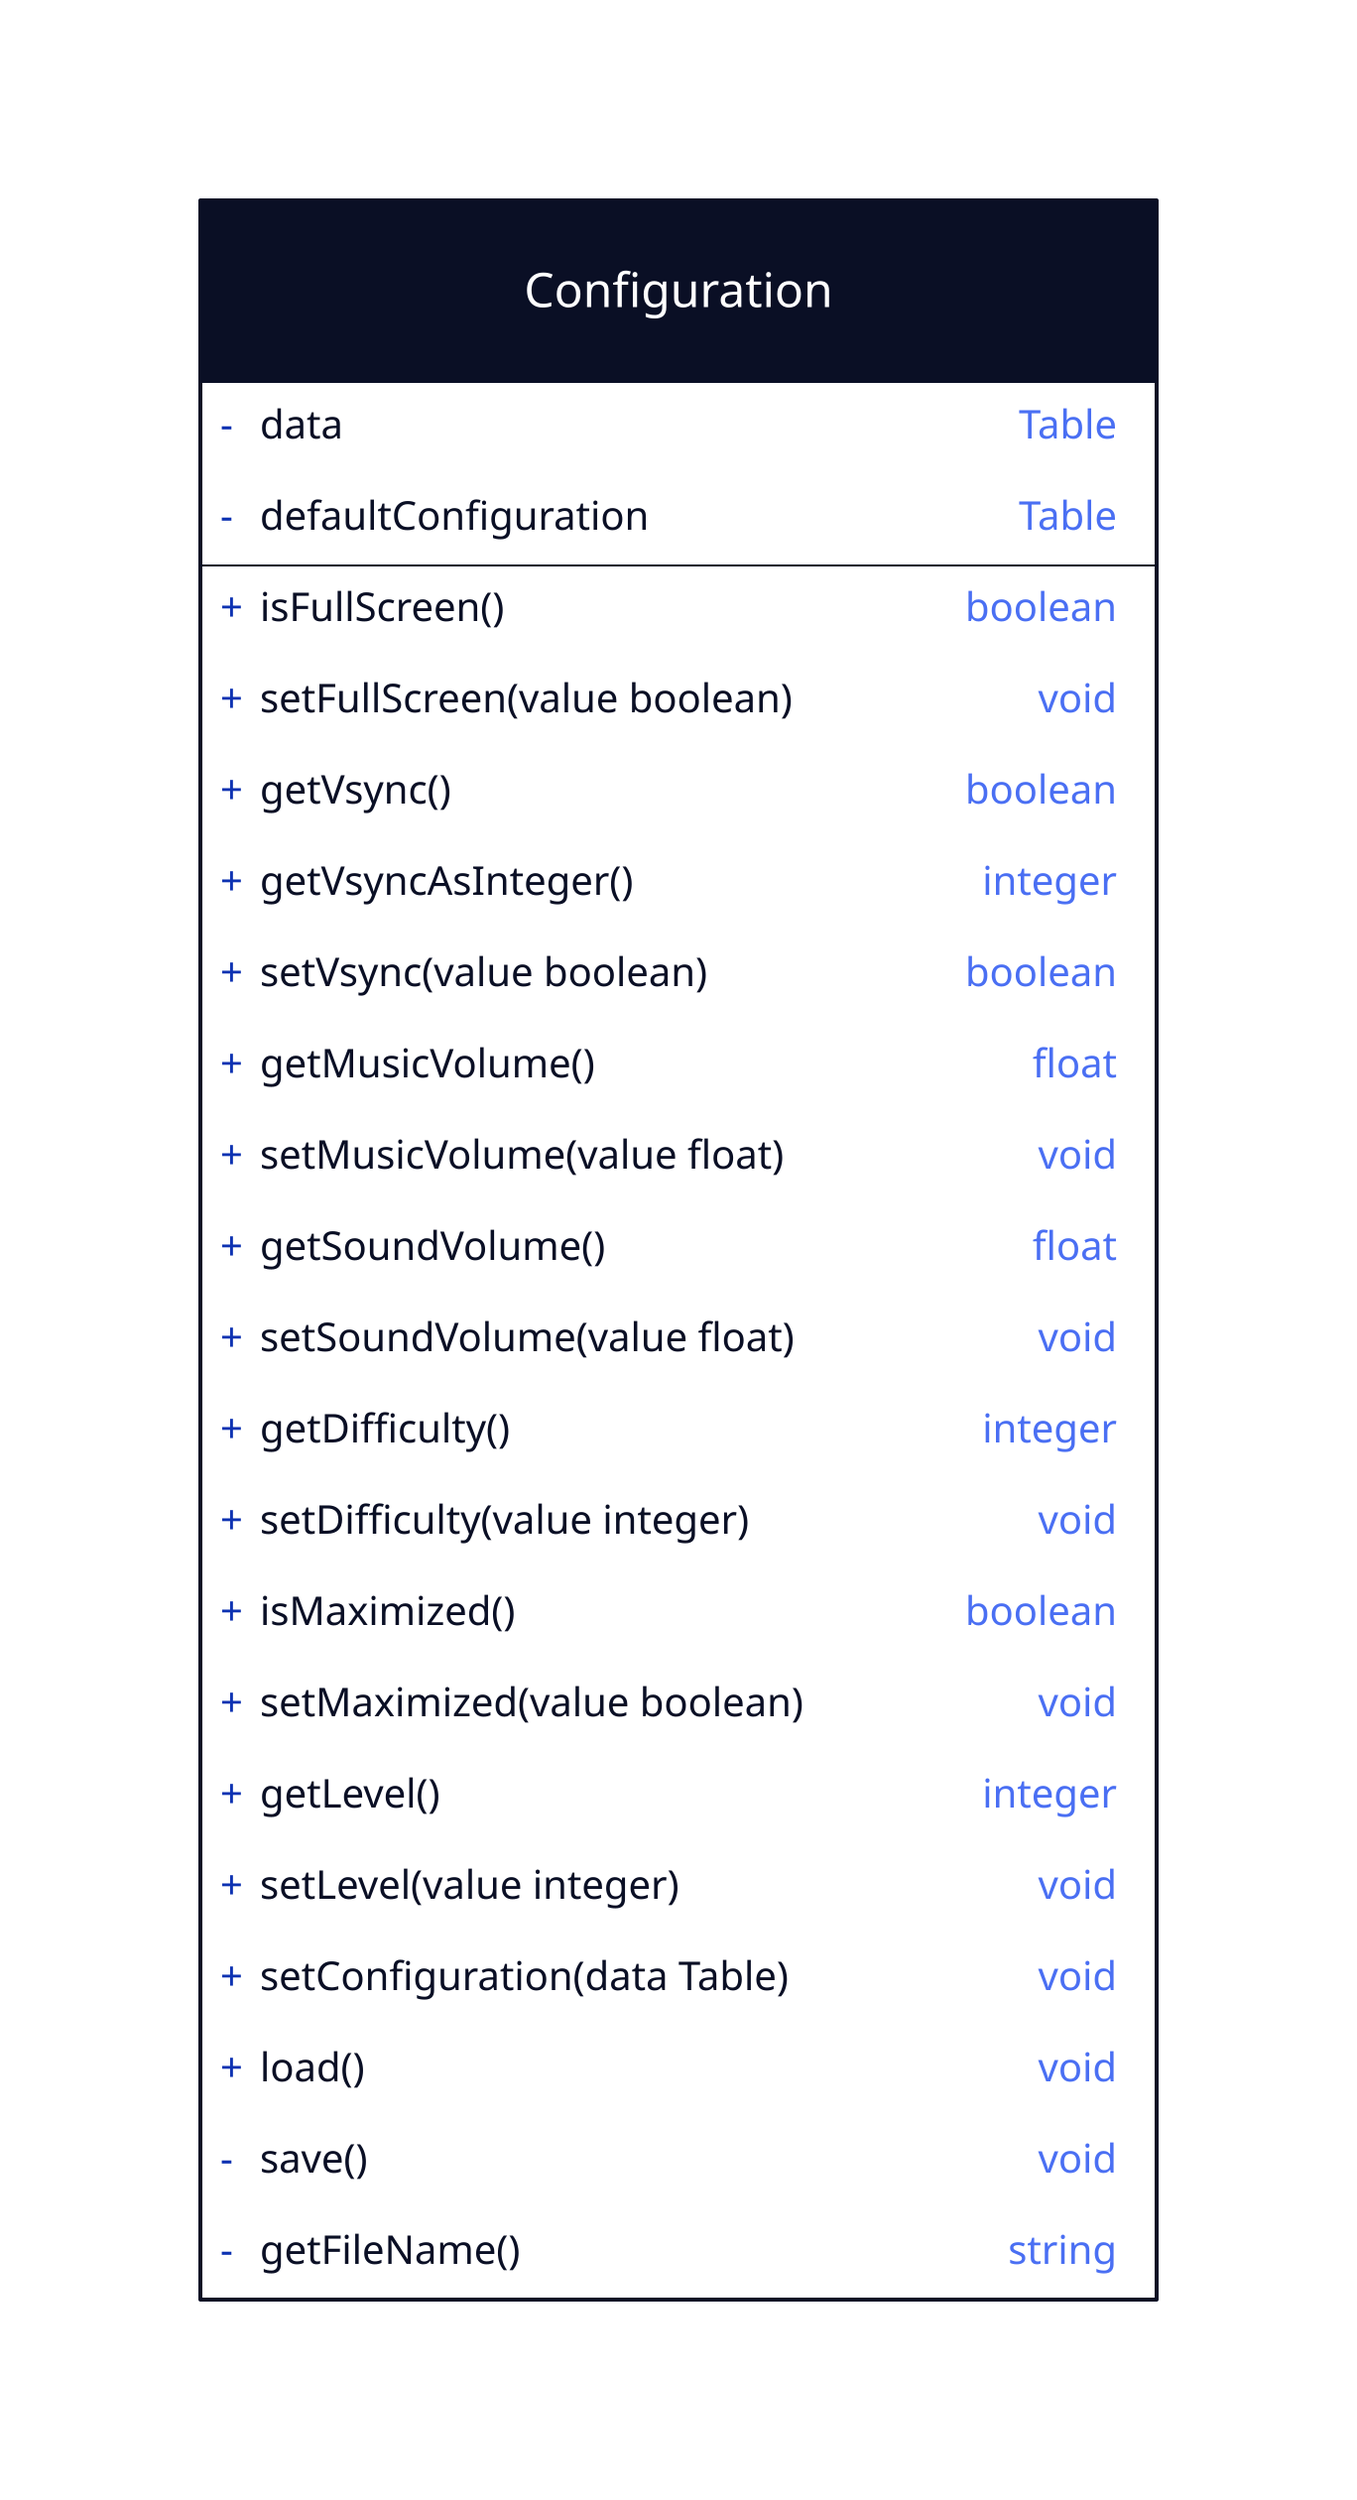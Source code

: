 Configuration: {
    shape: class

    -data:Table
    -defaultConfiguration:Table
    +isFullScreen():boolean
    +setFullScreen(value boolean):void
    +getVsync():boolean
    +getVsyncAsInteger():integer
    +setVsync(value boolean):boolean
    +getMusicVolume():float
    +setMusicVolume(value float):void
    +getSoundVolume():float
    +setSoundVolume(value float):void
    +getDifficulty():integer
    +setDifficulty(value integer):void
    +isMaximized():boolean
    +setMaximized(value boolean):void
    +getLevel():integer
    +setLevel(value integer):void
    +setConfiguration(data Table):void
    +load():void
    -save():void
    -getFileName():string
}